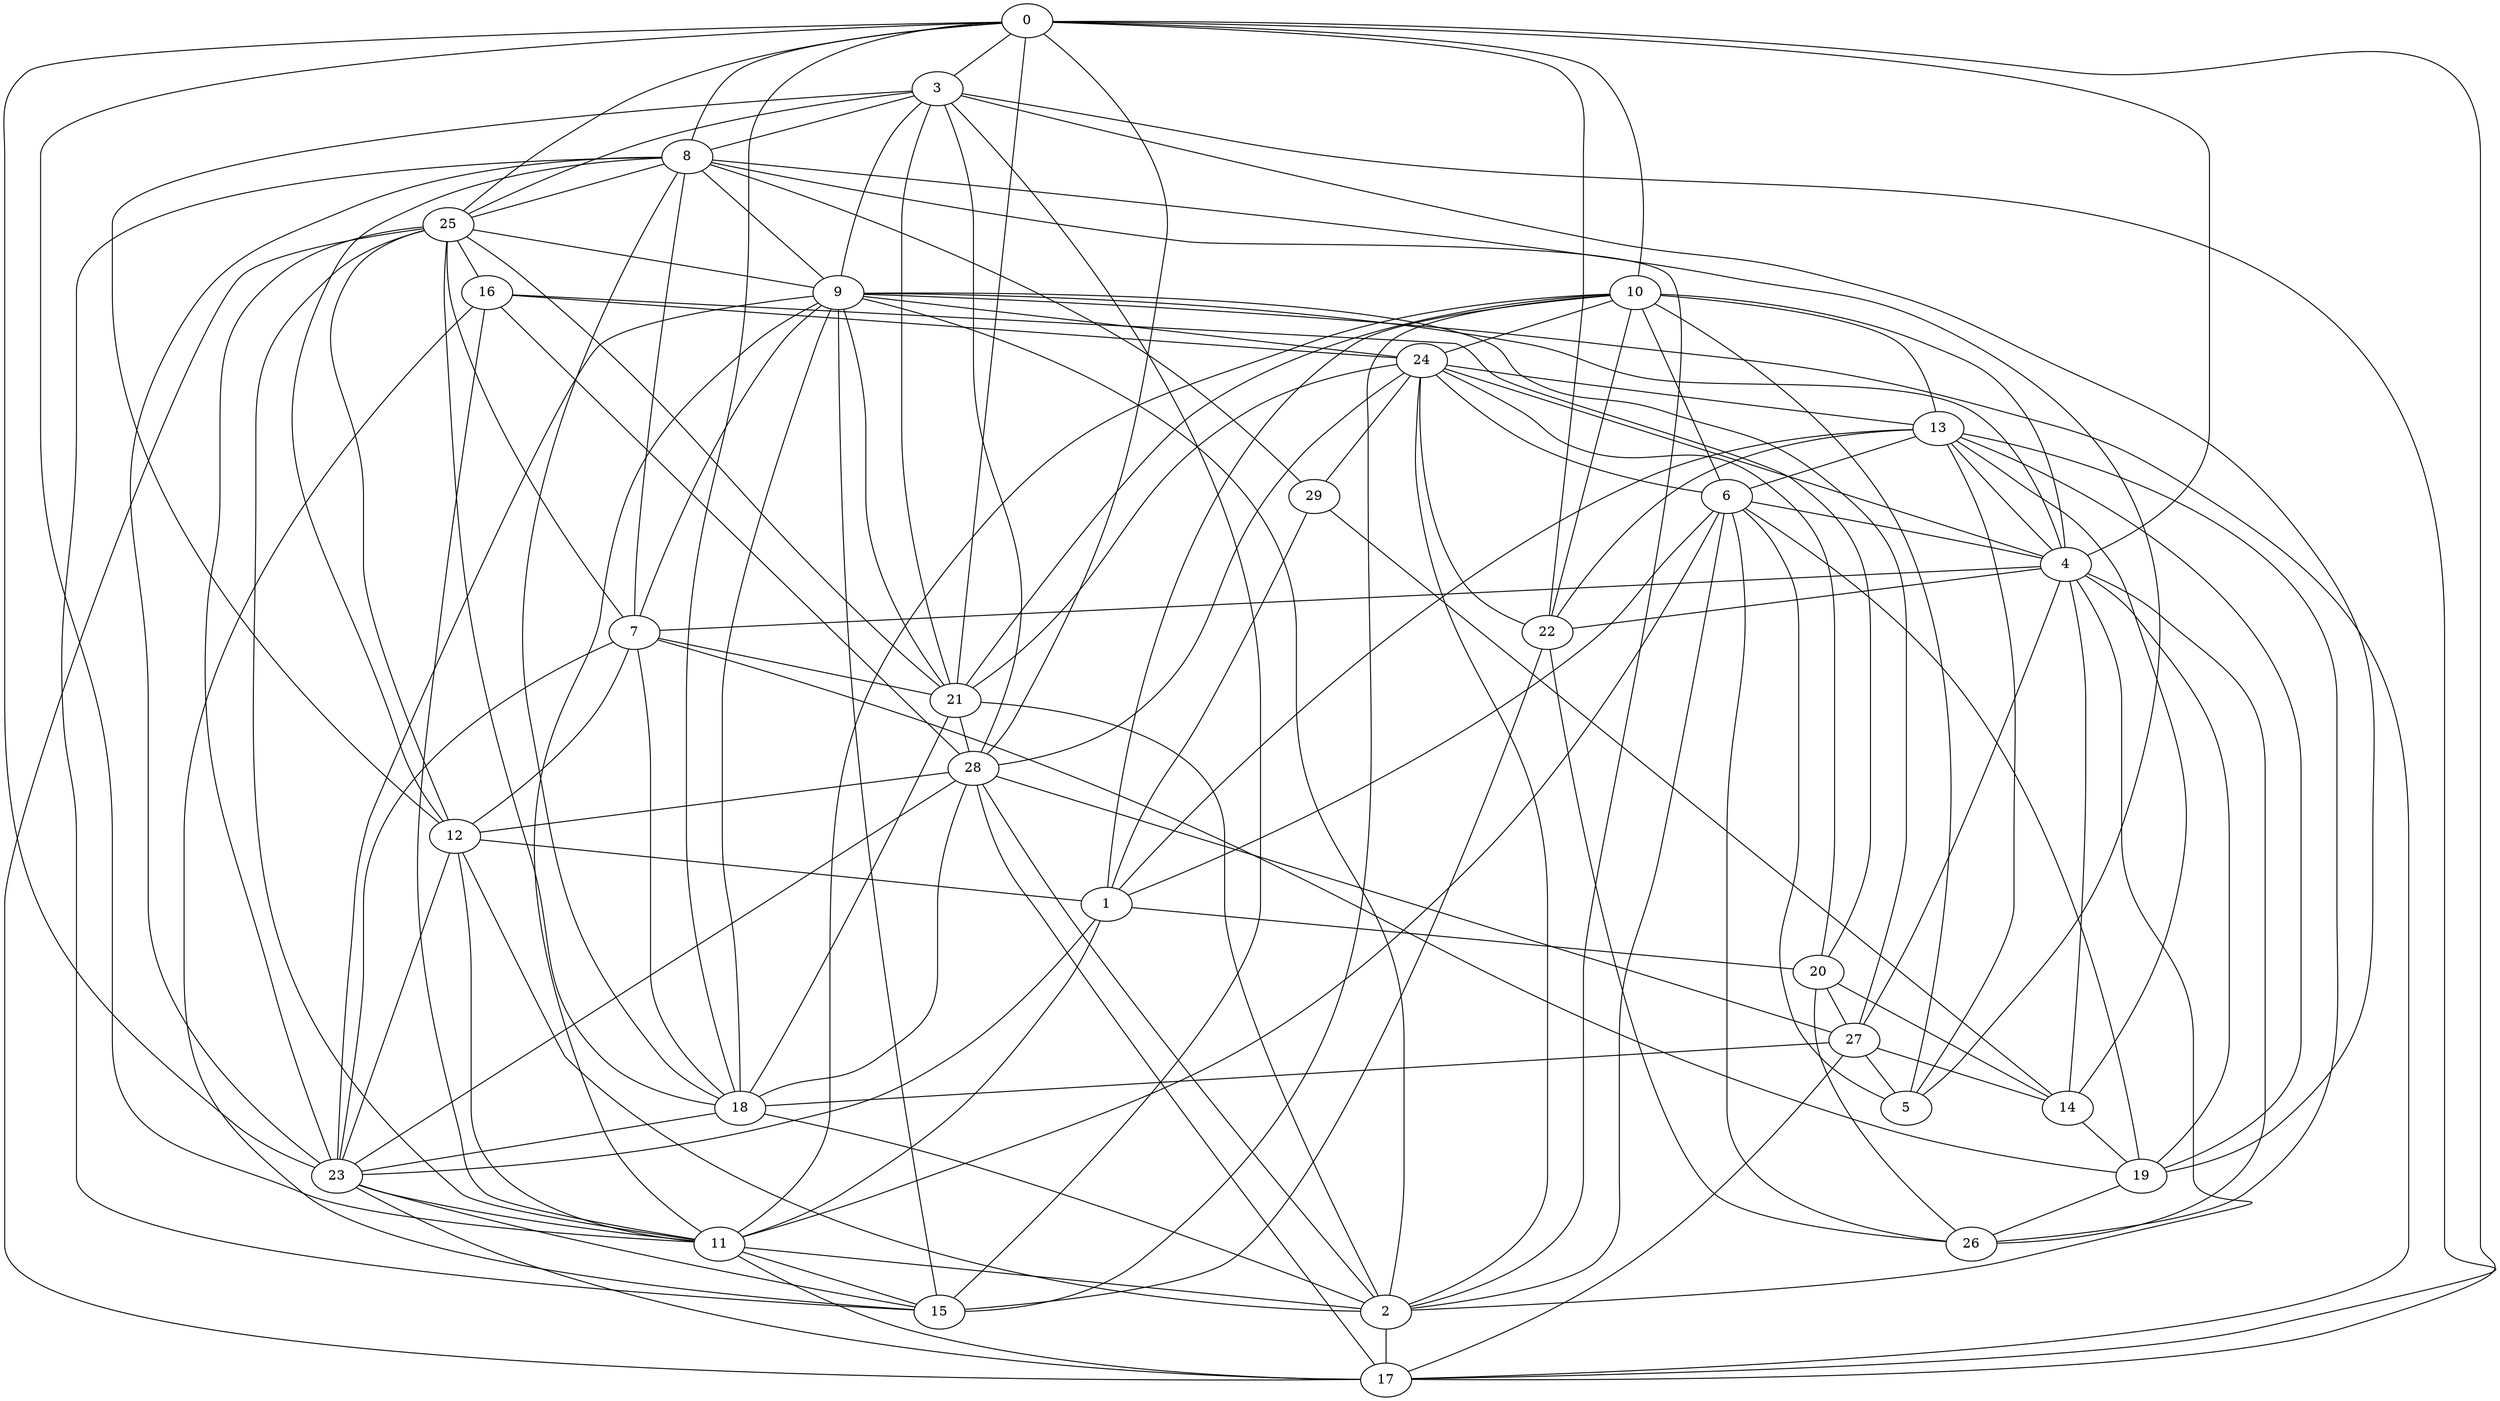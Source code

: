 graph G {
0 [block=0];
1 [block=1];
2 [block=0];
3 [block=0];
4 [block=1];
5 [block=1];
6 [block=1];
7 [block=0];
8 [block=0];
9 [block=0];
10 [block=1];
11 [block=0];
12 [block=0];
13 [block=1];
14 [block=1];
15 [block=0];
16 [block=0];
17 [block=0];
18 [block=0];
19 [block=1];
20 [block=1];
21 [block=0];
22 [block=1];
23 [block=0];
24 [block=1];
25 [block=0];
26 [block=1];
27 [block=1];
28 [block=0];
29 [block=1];
0--10 ;
0--23 ;
0--4 ;
0--3 ;
0--18 ;
0--22 ;
0--17 ;
0--21 ;
0--28 ;
0--11 ;
0--25 ;
1--11 ;
1--13 ;
1--20 ;
1--6 ;
2--4 ;
2--28 ;
2--18 ;
2--17 ;
2--9 ;
2--21 ;
2--6 ;
2--8 ;
2--24 ;
3--28 ;
3--21 ;
3--8 ;
3--9 ;
3--19 ;
3--25 ;
3--15 ;
3--12 ;
4--22 ;
4--7 ;
4--13 ;
4--14 ;
4--24 ;
4--9 ;
4--27 ;
4--19 ;
5--8 ;
6--24 ;
6--26 ;
6--11 ;
6--5 ;
6--4 ;
7--18 ;
7--8 ;
7--25 ;
7--19 ;
7--21 ;
7--9 ;
8--15 ;
8--25 ;
8--23 ;
8--0 ;
8--18 ;
9--24 ;
9--8 ;
9--11 ;
9--15 ;
10--11 ;
10--4 ;
10--15 ;
10--5 ;
10--13 ;
10--24 ;
10--21 ;
10--6 ;
10--22 ;
10--1 ;
11--2 ;
11--15 ;
11--17 ;
12--8 ;
12--7 ;
12--23 ;
12--2 ;
12--1 ;
12--11 ;
13--5 ;
13--6 ;
14--19 ;
14--13 ;
14--20 ;
16--20 ;
16--24 ;
16--28 ;
16--11 ;
16--15 ;
17--9 ;
17--3 ;
17--28 ;
18--9 ;
18--25 ;
18--23 ;
18--21 ;
19--13 ;
19--26 ;
19--6 ;
20--27 ;
20--24 ;
20--26 ;
21--9 ;
21--24 ;
21--25 ;
21--28 ;
22--15 ;
22--24 ;
22--13 ;
22--26 ;
23--9 ;
23--15 ;
23--7 ;
23--1 ;
23--11 ;
23--17 ;
23--28 ;
23--25 ;
24--13 ;
24--29 ;
25--9 ;
25--11 ;
25--17 ;
25--16 ;
25--12 ;
26--4 ;
26--13 ;
27--17 ;
27--9 ;
27--18 ;
27--5 ;
27--28 ;
27--14 ;
28--24 ;
28--18 ;
28--12 ;
29--14 ;
29--1 ;
29--8 ;
}
